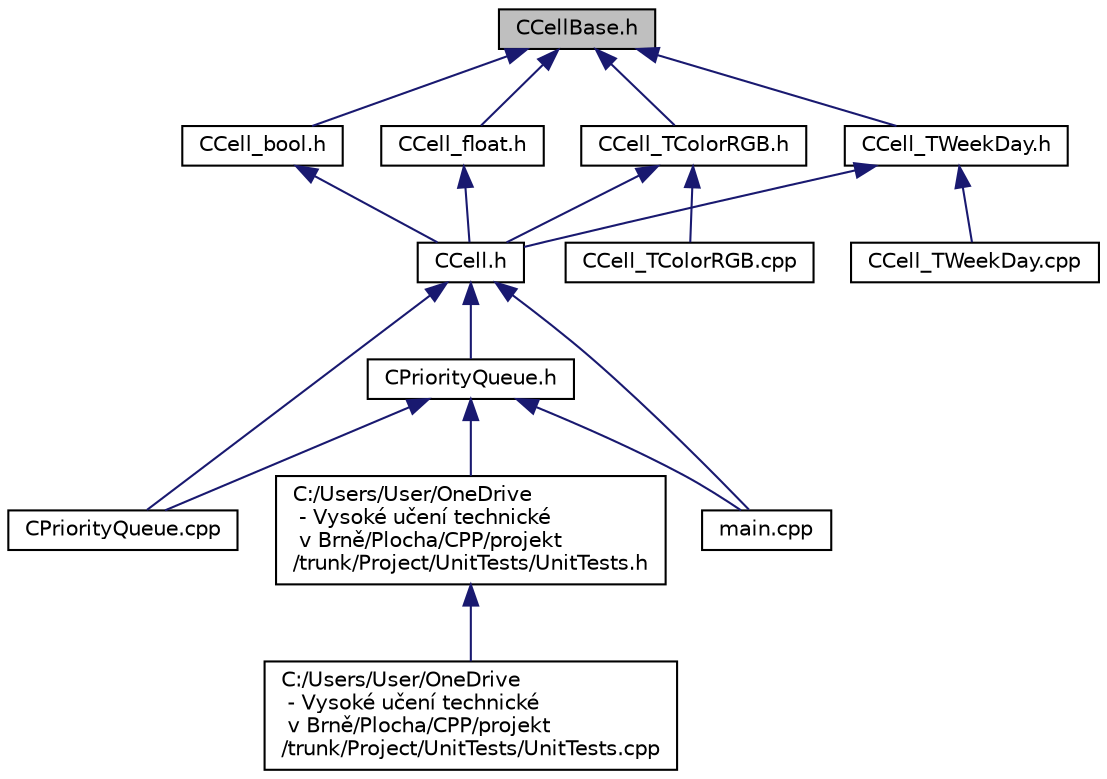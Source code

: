 digraph "CCellBase.h"
{
 // LATEX_PDF_SIZE
  edge [fontname="Helvetica",fontsize="10",labelfontname="Helvetica",labelfontsize="10"];
  node [fontname="Helvetica",fontsize="10",shape=record];
  Node1 [label="CCellBase.h",height=0.2,width=0.4,color="black", fillcolor="grey75", style="filled", fontcolor="black",tooltip="CCellBase class header."];
  Node1 -> Node2 [dir="back",color="midnightblue",fontsize="10",style="solid",fontname="Helvetica"];
  Node2 [label="CCell_bool.h",height=0.2,width=0.4,color="black", fillcolor="white", style="filled",URL="$_c_cell__bool_8h.html",tooltip="CCell_bool class header."];
  Node2 -> Node3 [dir="back",color="midnightblue",fontsize="10",style="solid",fontname="Helvetica"];
  Node3 [label="CCell.h",height=0.2,width=0.4,color="black", fillcolor="white", style="filled",URL="$_c_cell_8h.html",tooltip="General header for CCell."];
  Node3 -> Node4 [dir="back",color="midnightblue",fontsize="10",style="solid",fontname="Helvetica"];
  Node4 [label="CPriorityQueue.cpp",height=0.2,width=0.4,color="black", fillcolor="white", style="filled",URL="$_c_priority_queue_8cpp.html",tooltip="CPriorityQueue class implementation."];
  Node3 -> Node5 [dir="back",color="midnightblue",fontsize="10",style="solid",fontname="Helvetica"];
  Node5 [label="CPriorityQueue.h",height=0.2,width=0.4,color="black", fillcolor="white", style="filled",URL="$_c_priority_queue_8h.html",tooltip="CPriorityQueue class header."];
  Node5 -> Node4 [dir="back",color="midnightblue",fontsize="10",style="solid",fontname="Helvetica"];
  Node5 -> Node6 [dir="back",color="midnightblue",fontsize="10",style="solid",fontname="Helvetica"];
  Node6 [label="main.cpp",height=0.2,width=0.4,color="black", fillcolor="white", style="filled",URL="$main_8cpp.html",tooltip="Main source."];
  Node5 -> Node7 [dir="back",color="midnightblue",fontsize="10",style="solid",fontname="Helvetica"];
  Node7 [label="C:/Users/User/OneDrive\l - Vysoké učení technické\l v Brně/Plocha/CPP/projekt\l/trunk/Project/UnitTests/UnitTests.h",height=0.2,width=0.4,color="black", fillcolor="white", style="filled",URL="$_unit_tests_8h.html",tooltip="Unit tests parameters and headers include for class CPriorityQueue."];
  Node7 -> Node8 [dir="back",color="midnightblue",fontsize="10",style="solid",fontname="Helvetica"];
  Node8 [label="C:/Users/User/OneDrive\l - Vysoké učení technické\l v Brně/Plocha/CPP/projekt\l/trunk/Project/UnitTests/UnitTests.cpp",height=0.2,width=0.4,color="black", fillcolor="white", style="filled",URL="$_unit_tests_8cpp.html",tooltip="Functionality unit tests for class CPriorityQueue."];
  Node3 -> Node6 [dir="back",color="midnightblue",fontsize="10",style="solid",fontname="Helvetica"];
  Node1 -> Node9 [dir="back",color="midnightblue",fontsize="10",style="solid",fontname="Helvetica"];
  Node9 [label="CCell_float.h",height=0.2,width=0.4,color="black", fillcolor="white", style="filled",URL="$_c_cell__float_8h.html",tooltip="CCell_float class header."];
  Node9 -> Node3 [dir="back",color="midnightblue",fontsize="10",style="solid",fontname="Helvetica"];
  Node1 -> Node10 [dir="back",color="midnightblue",fontsize="10",style="solid",fontname="Helvetica"];
  Node10 [label="CCell_TColorRGB.h",height=0.2,width=0.4,color="black", fillcolor="white", style="filled",URL="$_c_cell___t_color_r_g_b_8h.html",tooltip="CCell_TColorRGB class header."];
  Node10 -> Node3 [dir="back",color="midnightblue",fontsize="10",style="solid",fontname="Helvetica"];
  Node10 -> Node11 [dir="back",color="midnightblue",fontsize="10",style="solid",fontname="Helvetica"];
  Node11 [label="CCell_TColorRGB.cpp",height=0.2,width=0.4,color="black", fillcolor="white", style="filled",URL="$_c_cell___t_color_r_g_b_8cpp.html",tooltip="CCell_TColorRGB class source."];
  Node1 -> Node12 [dir="back",color="midnightblue",fontsize="10",style="solid",fontname="Helvetica"];
  Node12 [label="CCell_TWeekDay.h",height=0.2,width=0.4,color="black", fillcolor="white", style="filled",URL="$_c_cell___t_week_day_8h.html",tooltip="CCell_TWeekDay class header."];
  Node12 -> Node3 [dir="back",color="midnightblue",fontsize="10",style="solid",fontname="Helvetica"];
  Node12 -> Node13 [dir="back",color="midnightblue",fontsize="10",style="solid",fontname="Helvetica"];
  Node13 [label="CCell_TWeekDay.cpp",height=0.2,width=0.4,color="black", fillcolor="white", style="filled",URL="$_c_cell___t_week_day_8cpp.html",tooltip="CCell_TWeekDay class source."];
}
